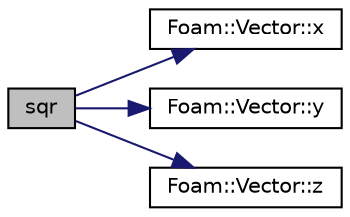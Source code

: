 digraph "sqr"
{
  bgcolor="transparent";
  edge [fontname="Helvetica",fontsize="10",labelfontname="Helvetica",labelfontsize="10"];
  node [fontname="Helvetica",fontsize="10",shape=record];
  rankdir="LR";
  Node140992 [label="sqr",height=0.2,width=0.4,color="black", fillcolor="grey75", style="filled", fontcolor="black"];
  Node140992 -> Node140993 [color="midnightblue",fontsize="10",style="solid",fontname="Helvetica"];
  Node140993 [label="Foam::Vector::x",height=0.2,width=0.4,color="black",URL="$a29749.html#a63327976e5a8359700064a02ae22548e"];
  Node140992 -> Node140994 [color="midnightblue",fontsize="10",style="solid",fontname="Helvetica"];
  Node140994 [label="Foam::Vector::y",height=0.2,width=0.4,color="black",URL="$a29749.html#a1ee865f676fbac703a49c6654dd3ad74"];
  Node140992 -> Node140995 [color="midnightblue",fontsize="10",style="solid",fontname="Helvetica"];
  Node140995 [label="Foam::Vector::z",height=0.2,width=0.4,color="black",URL="$a29749.html#a1c8320b15610de211ec70ef966581423"];
}
